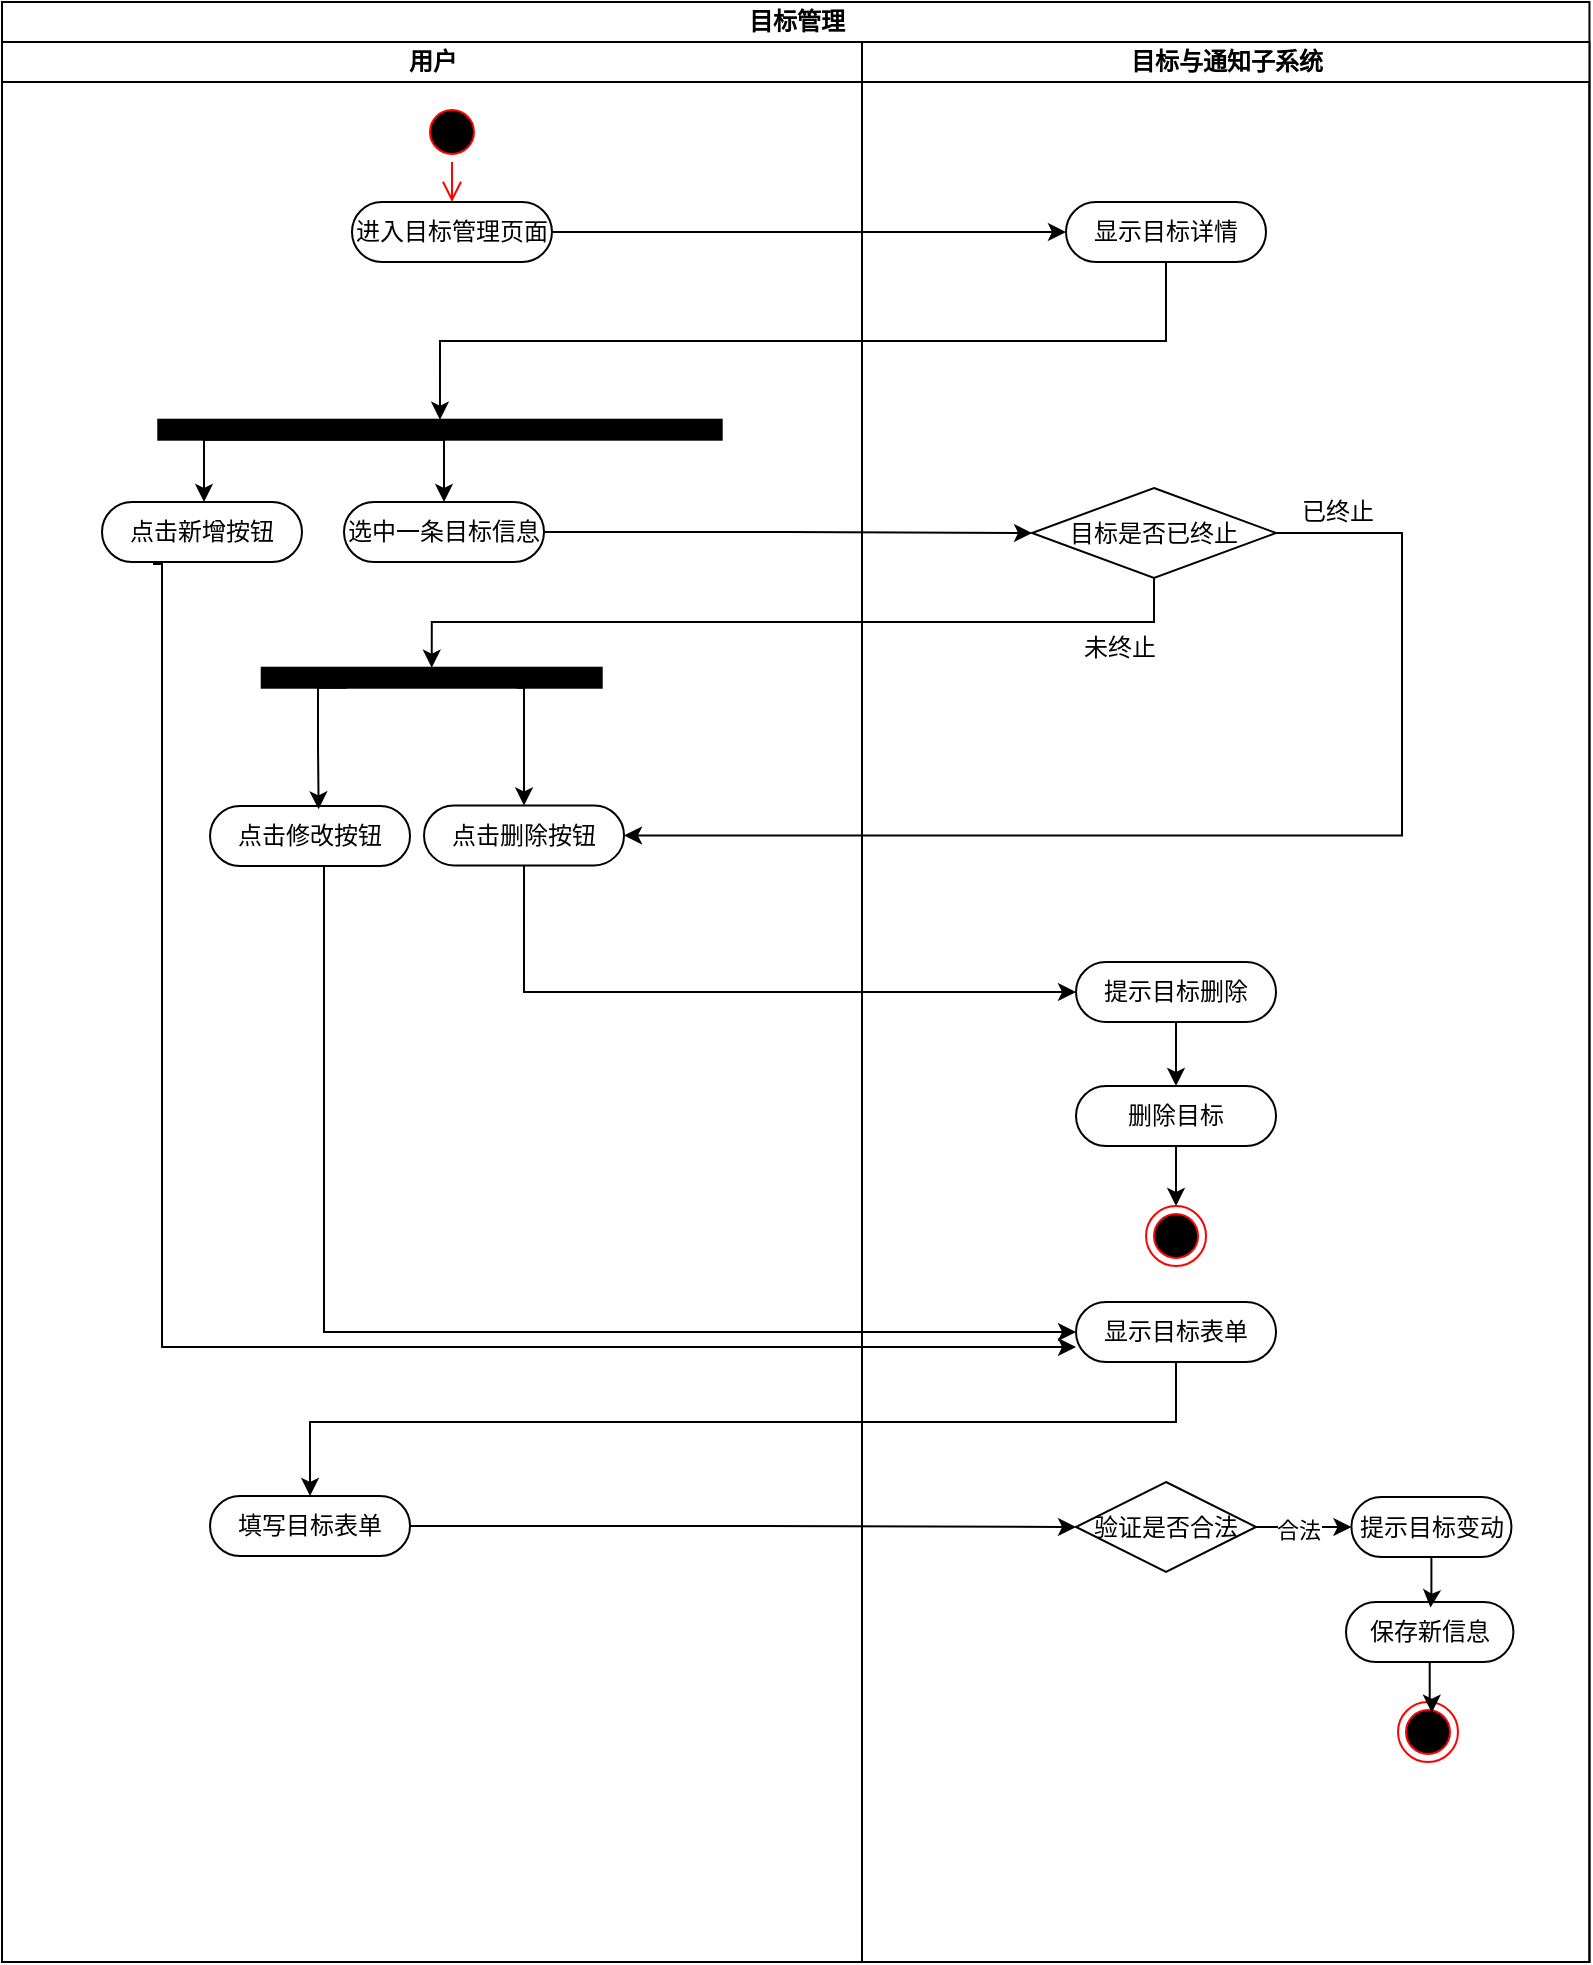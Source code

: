 <mxfile version="22.1.18" type="github">
  <diagram id="prtHgNgQTEPvFCAcTncT" name="Page-1">
    <mxGraphModel dx="1407" dy="720" grid="1" gridSize="10" guides="1" tooltips="1" connect="1" arrows="1" fold="1" page="1" pageScale="1" pageWidth="827" pageHeight="1169" math="0" shadow="0">
      <root>
        <mxCell id="0" />
        <mxCell id="1" parent="0" />
        <mxCell id="LesqCqWZ4XYTkDxak_rp-1" value="目标管理" style="swimlane;childLayout=stackLayout;resizeParent=1;resizeParentMax=0;startSize=20;html=1;" parent="1" vertex="1">
          <mxGeometry x="140.0" y="170" width="793.72" height="980" as="geometry" />
        </mxCell>
        <mxCell id="LesqCqWZ4XYTkDxak_rp-59" style="edgeStyle=orthogonalEdgeStyle;rounded=0;orthogonalLoop=1;jettySize=auto;html=1;exitX=1;exitY=0.5;exitDx=0;exitDy=0;" parent="LesqCqWZ4XYTkDxak_rp-1" source="LesqCqWZ4XYTkDxak_rp-50" target="LesqCqWZ4XYTkDxak_rp-54" edge="1">
          <mxGeometry relative="1" as="geometry" />
        </mxCell>
        <mxCell id="LesqCqWZ4XYTkDxak_rp-61" style="edgeStyle=orthogonalEdgeStyle;rounded=0;orthogonalLoop=1;jettySize=auto;html=1;exitX=0.5;exitY=1;exitDx=0;exitDy=0;entryX=0.5;entryY=1;entryDx=0;entryDy=0;" parent="LesqCqWZ4XYTkDxak_rp-1" source="LesqCqWZ4XYTkDxak_rp-54" target="LesqCqWZ4XYTkDxak_rp-52" edge="1">
          <mxGeometry relative="1" as="geometry" />
        </mxCell>
        <mxCell id="LesqCqWZ4XYTkDxak_rp-2" value="用户" style="swimlane;startSize=20;html=1;" parent="LesqCqWZ4XYTkDxak_rp-1" vertex="1">
          <mxGeometry y="20" width="430" height="960" as="geometry" />
        </mxCell>
        <mxCell id="LesqCqWZ4XYTkDxak_rp-48" value="" style="ellipse;html=1;shape=startState;fillColor=#000000;strokeColor=#ff0000;" parent="LesqCqWZ4XYTkDxak_rp-2" vertex="1">
          <mxGeometry x="209.99" y="30" width="30" height="30" as="geometry" />
        </mxCell>
        <mxCell id="LesqCqWZ4XYTkDxak_rp-49" value="" style="edgeStyle=orthogonalEdgeStyle;html=1;verticalAlign=bottom;endArrow=open;endSize=8;strokeColor=#ff0000;rounded=0;" parent="LesqCqWZ4XYTkDxak_rp-2" source="LesqCqWZ4XYTkDxak_rp-48" edge="1">
          <mxGeometry relative="1" as="geometry">
            <mxPoint x="224.99" y="80" as="targetPoint" />
          </mxGeometry>
        </mxCell>
        <mxCell id="LesqCqWZ4XYTkDxak_rp-50" value="进入目标管理页面" style="rounded=1;whiteSpace=wrap;html=1;shadow=0;comic=0;labelBackgroundColor=none;strokeWidth=1;fontFamily=Verdana;fontSize=12;align=center;arcSize=50;" parent="LesqCqWZ4XYTkDxak_rp-2" vertex="1">
          <mxGeometry x="174.99" y="80" width="100" height="30" as="geometry" />
        </mxCell>
        <mxCell id="LesqCqWZ4XYTkDxak_rp-81" style="edgeStyle=orthogonalEdgeStyle;rounded=0;orthogonalLoop=1;jettySize=auto;html=1;exitX=0.75;exitY=0;exitDx=0;exitDy=0;entryX=0.5;entryY=0;entryDx=0;entryDy=0;" parent="LesqCqWZ4XYTkDxak_rp-2" source="LesqCqWZ4XYTkDxak_rp-52" target="LesqCqWZ4XYTkDxak_rp-80" edge="1">
          <mxGeometry relative="1" as="geometry">
            <Array as="points">
              <mxPoint x="221" y="199" />
            </Array>
          </mxGeometry>
        </mxCell>
        <mxCell id="LesqCqWZ4XYTkDxak_rp-123" style="edgeStyle=orthogonalEdgeStyle;rounded=0;orthogonalLoop=1;jettySize=auto;html=1;exitX=0.75;exitY=0;exitDx=0;exitDy=0;entryX=0.5;entryY=0;entryDx=0;entryDy=0;" parent="LesqCqWZ4XYTkDxak_rp-2" source="LesqCqWZ4XYTkDxak_rp-52" edge="1">
          <mxGeometry relative="1" as="geometry">
            <Array as="points">
              <mxPoint x="101" y="199" />
            </Array>
            <mxPoint x="101.0" y="230" as="targetPoint" />
          </mxGeometry>
        </mxCell>
        <mxCell id="LesqCqWZ4XYTkDxak_rp-52" value="" style="whiteSpace=wrap;html=1;rounded=0;shadow=0;comic=0;labelBackgroundColor=none;strokeWidth=1;fillColor=#000000;fontFamily=Verdana;fontSize=12;align=center;rotation=90;direction=south;" parent="LesqCqWZ4XYTkDxak_rp-2" vertex="1">
          <mxGeometry x="213.99" y="53" width="10" height="281.71" as="geometry" />
        </mxCell>
        <mxCell id="LesqCqWZ4XYTkDxak_rp-80" value="选中一条目标信息" style="rounded=1;whiteSpace=wrap;html=1;shadow=0;comic=0;labelBackgroundColor=none;strokeWidth=1;fontFamily=Verdana;fontSize=12;align=center;arcSize=50;" parent="LesqCqWZ4XYTkDxak_rp-2" vertex="1">
          <mxGeometry x="171.0" y="230.0" width="100" height="30" as="geometry" />
        </mxCell>
        <mxCell id="LesqCqWZ4XYTkDxak_rp-93" style="edgeStyle=orthogonalEdgeStyle;rounded=0;orthogonalLoop=1;jettySize=auto;html=1;exitX=0.25;exitY=0;exitDx=0;exitDy=0;entryX=0.5;entryY=0;entryDx=0;entryDy=0;" parent="LesqCqWZ4XYTkDxak_rp-2" source="LesqCqWZ4XYTkDxak_rp-86" target="LesqCqWZ4XYTkDxak_rp-90" edge="1">
          <mxGeometry relative="1" as="geometry">
            <Array as="points">
              <mxPoint x="261" y="323" />
            </Array>
          </mxGeometry>
        </mxCell>
        <mxCell id="LesqCqWZ4XYTkDxak_rp-86" value="" style="whiteSpace=wrap;html=1;rounded=0;shadow=0;comic=0;labelBackgroundColor=none;strokeWidth=1;fillColor=#000000;fontFamily=Verdana;fontSize=12;align=center;rotation=90;direction=south;" parent="LesqCqWZ4XYTkDxak_rp-2" vertex="1">
          <mxGeometry x="209.86" y="232.86" width="10" height="170" as="geometry" />
        </mxCell>
        <mxCell id="LesqCqWZ4XYTkDxak_rp-90" value="点击删除按钮" style="rounded=1;whiteSpace=wrap;html=1;shadow=0;comic=0;labelBackgroundColor=none;strokeWidth=1;fontFamily=Verdana;fontSize=12;align=center;arcSize=50;" parent="LesqCqWZ4XYTkDxak_rp-2" vertex="1">
          <mxGeometry x="211.01" y="381.71" width="100" height="30" as="geometry" />
        </mxCell>
        <mxCell id="LesqCqWZ4XYTkDxak_rp-91" value="点击修改按钮" style="rounded=1;whiteSpace=wrap;html=1;shadow=0;comic=0;labelBackgroundColor=none;strokeWidth=1;fontFamily=Verdana;fontSize=12;align=center;arcSize=50;" parent="LesqCqWZ4XYTkDxak_rp-2" vertex="1">
          <mxGeometry x="104.01" y="382.0" width="100" height="30" as="geometry" />
        </mxCell>
        <mxCell id="LesqCqWZ4XYTkDxak_rp-102" value="填写目标表单" style="rounded=1;whiteSpace=wrap;html=1;shadow=0;comic=0;labelBackgroundColor=none;strokeWidth=1;fontFamily=Verdana;fontSize=12;align=center;arcSize=50;" parent="LesqCqWZ4XYTkDxak_rp-2" vertex="1">
          <mxGeometry x="104.01" y="727" width="100" height="30" as="geometry" />
        </mxCell>
        <mxCell id="LesqCqWZ4XYTkDxak_rp-122" value="点击新增按钮" style="rounded=1;whiteSpace=wrap;html=1;shadow=0;comic=0;labelBackgroundColor=none;strokeWidth=1;fontFamily=Verdana;fontSize=12;align=center;arcSize=50;" parent="LesqCqWZ4XYTkDxak_rp-2" vertex="1">
          <mxGeometry x="50.0" y="230.0" width="100" height="30" as="geometry" />
        </mxCell>
        <mxCell id="LesqCqWZ4XYTkDxak_rp-124" style="edgeStyle=orthogonalEdgeStyle;rounded=0;orthogonalLoop=1;jettySize=auto;html=1;exitX=0.75;exitY=0;exitDx=0;exitDy=0;entryX=0.543;entryY=0.056;entryDx=0;entryDy=0;entryPerimeter=0;" parent="LesqCqWZ4XYTkDxak_rp-2" source="LesqCqWZ4XYTkDxak_rp-86" target="LesqCqWZ4XYTkDxak_rp-91" edge="1">
          <mxGeometry relative="1" as="geometry">
            <Array as="points">
              <mxPoint x="158" y="323" />
              <mxPoint x="158" y="352" />
              <mxPoint x="158" y="352" />
            </Array>
          </mxGeometry>
        </mxCell>
        <mxCell id="LesqCqWZ4XYTkDxak_rp-3" value="目标与通知子系统" style="swimlane;startSize=20;html=1;" parent="LesqCqWZ4XYTkDxak_rp-1" vertex="1">
          <mxGeometry x="430" y="20" width="363.72" height="960" as="geometry" />
        </mxCell>
        <mxCell id="LesqCqWZ4XYTkDxak_rp-54" value="显示目标详情" style="rounded=1;whiteSpace=wrap;html=1;shadow=0;comic=0;labelBackgroundColor=none;strokeWidth=1;fontFamily=Verdana;fontSize=12;align=center;arcSize=50;" parent="LesqCqWZ4XYTkDxak_rp-3" vertex="1">
          <mxGeometry x="102.0" y="80" width="100" height="30" as="geometry" />
        </mxCell>
        <mxCell id="LesqCqWZ4XYTkDxak_rp-97" style="edgeStyle=orthogonalEdgeStyle;rounded=0;orthogonalLoop=1;jettySize=auto;html=1;exitX=0.5;exitY=1;exitDx=0;exitDy=0;" parent="LesqCqWZ4XYTkDxak_rp-3" source="LesqCqWZ4XYTkDxak_rp-94" target="LesqCqWZ4XYTkDxak_rp-96" edge="1">
          <mxGeometry relative="1" as="geometry" />
        </mxCell>
        <mxCell id="LesqCqWZ4XYTkDxak_rp-94" value="提示目标删除" style="rounded=1;whiteSpace=wrap;html=1;shadow=0;comic=0;labelBackgroundColor=none;strokeWidth=1;fontFamily=Verdana;fontSize=12;align=center;arcSize=50;" parent="LesqCqWZ4XYTkDxak_rp-3" vertex="1">
          <mxGeometry x="107.01" y="460" width="100" height="30" as="geometry" />
        </mxCell>
        <mxCell id="LesqCqWZ4XYTkDxak_rp-99" style="edgeStyle=orthogonalEdgeStyle;rounded=0;orthogonalLoop=1;jettySize=auto;html=1;exitX=0.5;exitY=1;exitDx=0;exitDy=0;" parent="LesqCqWZ4XYTkDxak_rp-3" source="LesqCqWZ4XYTkDxak_rp-96" target="LesqCqWZ4XYTkDxak_rp-98" edge="1">
          <mxGeometry relative="1" as="geometry" />
        </mxCell>
        <mxCell id="LesqCqWZ4XYTkDxak_rp-96" value="删除目标" style="rounded=1;whiteSpace=wrap;html=1;shadow=0;comic=0;labelBackgroundColor=none;strokeWidth=1;fontFamily=Verdana;fontSize=12;align=center;arcSize=50;" parent="LesqCqWZ4XYTkDxak_rp-3" vertex="1">
          <mxGeometry x="107.01" y="522" width="100" height="30" as="geometry" />
        </mxCell>
        <mxCell id="LesqCqWZ4XYTkDxak_rp-98" value="" style="ellipse;html=1;shape=endState;fillColor=#000000;strokeColor=#ff0000;" parent="LesqCqWZ4XYTkDxak_rp-3" vertex="1">
          <mxGeometry x="142.01" y="582" width="30" height="30" as="geometry" />
        </mxCell>
        <mxCell id="LesqCqWZ4XYTkDxak_rp-100" value="显示目标表单" style="rounded=1;whiteSpace=wrap;html=1;shadow=0;comic=0;labelBackgroundColor=none;strokeWidth=1;fontFamily=Verdana;fontSize=12;align=center;arcSize=50;" parent="LesqCqWZ4XYTkDxak_rp-3" vertex="1">
          <mxGeometry x="107.01" y="630" width="100" height="30" as="geometry" />
        </mxCell>
        <mxCell id="LesqCqWZ4XYTkDxak_rp-109" value="验证是否合法" style="rhombus;whiteSpace=wrap;html=1;" parent="LesqCqWZ4XYTkDxak_rp-3" vertex="1">
          <mxGeometry x="107.01" y="720" width="90" height="45" as="geometry" />
        </mxCell>
        <mxCell id="LesqCqWZ4XYTkDxak_rp-110" value="提示目标变动" style="rounded=1;whiteSpace=wrap;html=1;shadow=0;comic=0;labelBackgroundColor=none;strokeWidth=1;fontFamily=Verdana;fontSize=12;align=center;arcSize=50;" parent="LesqCqWZ4XYTkDxak_rp-3" vertex="1">
          <mxGeometry x="244.72" y="727.5" width="80" height="30" as="geometry" />
        </mxCell>
        <mxCell id="LesqCqWZ4XYTkDxak_rp-111" style="edgeStyle=orthogonalEdgeStyle;rounded=0;orthogonalLoop=1;jettySize=auto;html=1;entryX=0;entryY=0.5;entryDx=0;entryDy=0;exitX=1;exitY=0.5;exitDx=0;exitDy=0;" parent="LesqCqWZ4XYTkDxak_rp-3" source="LesqCqWZ4XYTkDxak_rp-109" target="LesqCqWZ4XYTkDxak_rp-110" edge="1">
          <mxGeometry relative="1" as="geometry">
            <mxPoint x="411.72" y="741.849" as="targetPoint" />
            <mxPoint x="364.72" y="742.5" as="sourcePoint" />
          </mxGeometry>
        </mxCell>
        <mxCell id="LesqCqWZ4XYTkDxak_rp-112" value="合法" style="edgeLabel;html=1;align=center;verticalAlign=middle;resizable=0;points=[];" parent="LesqCqWZ4XYTkDxak_rp-111" vertex="1" connectable="0">
          <mxGeometry x="-0.15" y="-1" relative="1" as="geometry">
            <mxPoint as="offset" />
          </mxGeometry>
        </mxCell>
        <mxCell id="LesqCqWZ4XYTkDxak_rp-118" value="保存新信息" style="rounded=1;whiteSpace=wrap;html=1;shadow=0;comic=0;labelBackgroundColor=none;strokeWidth=1;fontFamily=Verdana;fontSize=12;align=center;arcSize=50;" parent="LesqCqWZ4XYTkDxak_rp-3" vertex="1">
          <mxGeometry x="242" y="780" width="83.72" height="30" as="geometry" />
        </mxCell>
        <mxCell id="LesqCqWZ4XYTkDxak_rp-119" style="edgeStyle=orthogonalEdgeStyle;rounded=0;orthogonalLoop=1;jettySize=auto;html=1;entryX=0.505;entryY=0.093;entryDx=0;entryDy=0;entryPerimeter=0;" parent="LesqCqWZ4XYTkDxak_rp-3" source="LesqCqWZ4XYTkDxak_rp-110" target="LesqCqWZ4XYTkDxak_rp-118" edge="1">
          <mxGeometry relative="1" as="geometry" />
        </mxCell>
        <mxCell id="LesqCqWZ4XYTkDxak_rp-120" value="" style="ellipse;html=1;shape=endState;fillColor=#000000;strokeColor=#ff0000;" parent="LesqCqWZ4XYTkDxak_rp-3" vertex="1">
          <mxGeometry x="268.0" y="830" width="30" height="30" as="geometry" />
        </mxCell>
        <mxCell id="LesqCqWZ4XYTkDxak_rp-121" style="edgeStyle=orthogonalEdgeStyle;rounded=0;orthogonalLoop=1;jettySize=auto;html=1;entryX=0.564;entryY=0.179;entryDx=0;entryDy=0;entryPerimeter=0;" parent="LesqCqWZ4XYTkDxak_rp-3" source="LesqCqWZ4XYTkDxak_rp-118" target="LesqCqWZ4XYTkDxak_rp-120" edge="1">
          <mxGeometry relative="1" as="geometry" />
        </mxCell>
        <mxCell id="r9Z4whoH95wc18uUGJJP-2" value="目标是否已终止" style="rhombus;whiteSpace=wrap;html=1;" vertex="1" parent="LesqCqWZ4XYTkDxak_rp-3">
          <mxGeometry x="85.01" y="223" width="122" height="45" as="geometry" />
        </mxCell>
        <mxCell id="r9Z4whoH95wc18uUGJJP-7" value="已终止" style="text;html=1;strokeColor=none;fillColor=none;align=center;verticalAlign=middle;whiteSpace=wrap;rounded=0;" vertex="1" parent="LesqCqWZ4XYTkDxak_rp-3">
          <mxGeometry x="208.0" y="220" width="60" height="30" as="geometry" />
        </mxCell>
        <mxCell id="r9Z4whoH95wc18uUGJJP-8" value="未终止" style="text;html=1;strokeColor=none;fillColor=none;align=center;verticalAlign=middle;whiteSpace=wrap;rounded=0;" vertex="1" parent="LesqCqWZ4XYTkDxak_rp-3">
          <mxGeometry x="99.0" y="288" width="60" height="30" as="geometry" />
        </mxCell>
        <mxCell id="LesqCqWZ4XYTkDxak_rp-95" style="edgeStyle=orthogonalEdgeStyle;rounded=0;orthogonalLoop=1;jettySize=auto;html=1;exitX=0.5;exitY=1;exitDx=0;exitDy=0;entryX=0;entryY=0.5;entryDx=0;entryDy=0;" parent="LesqCqWZ4XYTkDxak_rp-1" source="LesqCqWZ4XYTkDxak_rp-90" target="LesqCqWZ4XYTkDxak_rp-94" edge="1">
          <mxGeometry relative="1" as="geometry" />
        </mxCell>
        <mxCell id="LesqCqWZ4XYTkDxak_rp-103" style="edgeStyle=orthogonalEdgeStyle;rounded=0;orthogonalLoop=1;jettySize=auto;html=1;entryX=0.5;entryY=0;entryDx=0;entryDy=0;" parent="LesqCqWZ4XYTkDxak_rp-1" source="LesqCqWZ4XYTkDxak_rp-100" target="LesqCqWZ4XYTkDxak_rp-102" edge="1">
          <mxGeometry relative="1" as="geometry">
            <Array as="points">
              <mxPoint x="587" y="710" />
              <mxPoint x="154" y="710" />
            </Array>
          </mxGeometry>
        </mxCell>
        <mxCell id="LesqCqWZ4XYTkDxak_rp-113" style="edgeStyle=orthogonalEdgeStyle;rounded=0;orthogonalLoop=1;jettySize=auto;html=1;entryX=0;entryY=0.5;entryDx=0;entryDy=0;" parent="LesqCqWZ4XYTkDxak_rp-1" source="LesqCqWZ4XYTkDxak_rp-102" target="LesqCqWZ4XYTkDxak_rp-109" edge="1">
          <mxGeometry relative="1" as="geometry" />
        </mxCell>
        <mxCell id="LesqCqWZ4XYTkDxak_rp-126" style="edgeStyle=orthogonalEdgeStyle;rounded=0;orthogonalLoop=1;jettySize=auto;html=1;entryX=0;entryY=0.5;entryDx=0;entryDy=0;" parent="LesqCqWZ4XYTkDxak_rp-1" source="LesqCqWZ4XYTkDxak_rp-91" target="LesqCqWZ4XYTkDxak_rp-100" edge="1">
          <mxGeometry relative="1" as="geometry">
            <Array as="points">
              <mxPoint x="161" y="665" />
            </Array>
          </mxGeometry>
        </mxCell>
        <mxCell id="LesqCqWZ4XYTkDxak_rp-127" style="edgeStyle=orthogonalEdgeStyle;rounded=0;orthogonalLoop=1;jettySize=auto;html=1;exitX=0.25;exitY=1;exitDx=0;exitDy=0;entryX=0;entryY=0.75;entryDx=0;entryDy=0;" parent="LesqCqWZ4XYTkDxak_rp-1" target="LesqCqWZ4XYTkDxak_rp-100" edge="1">
          <mxGeometry relative="1" as="geometry">
            <mxPoint x="76.0" y="280" as="sourcePoint" />
            <Array as="points">
              <mxPoint x="76" y="281" />
              <mxPoint x="80" y="281" />
              <mxPoint x="80" y="673" />
            </Array>
          </mxGeometry>
        </mxCell>
        <mxCell id="r9Z4whoH95wc18uUGJJP-3" style="edgeStyle=orthogonalEdgeStyle;rounded=0;orthogonalLoop=1;jettySize=auto;html=1;" edge="1" parent="LesqCqWZ4XYTkDxak_rp-1" source="LesqCqWZ4XYTkDxak_rp-80" target="r9Z4whoH95wc18uUGJJP-2">
          <mxGeometry relative="1" as="geometry" />
        </mxCell>
        <mxCell id="r9Z4whoH95wc18uUGJJP-4" style="edgeStyle=orthogonalEdgeStyle;rounded=0;orthogonalLoop=1;jettySize=auto;html=1;exitX=0.5;exitY=1;exitDx=0;exitDy=0;entryX=0.5;entryY=1;entryDx=0;entryDy=0;" edge="1" parent="LesqCqWZ4XYTkDxak_rp-1" source="r9Z4whoH95wc18uUGJJP-2" target="LesqCqWZ4XYTkDxak_rp-86">
          <mxGeometry relative="1" as="geometry">
            <Array as="points">
              <mxPoint x="576" y="310" />
              <mxPoint x="215" y="310" />
            </Array>
          </mxGeometry>
        </mxCell>
        <mxCell id="r9Z4whoH95wc18uUGJJP-6" style="edgeStyle=orthogonalEdgeStyle;rounded=0;orthogonalLoop=1;jettySize=auto;html=1;entryX=1;entryY=0.5;entryDx=0;entryDy=0;" edge="1" parent="LesqCqWZ4XYTkDxak_rp-1" source="r9Z4whoH95wc18uUGJJP-2" target="LesqCqWZ4XYTkDxak_rp-90">
          <mxGeometry relative="1" as="geometry">
            <Array as="points">
              <mxPoint x="700" y="266" />
              <mxPoint x="700" y="417" />
            </Array>
          </mxGeometry>
        </mxCell>
      </root>
    </mxGraphModel>
  </diagram>
</mxfile>
